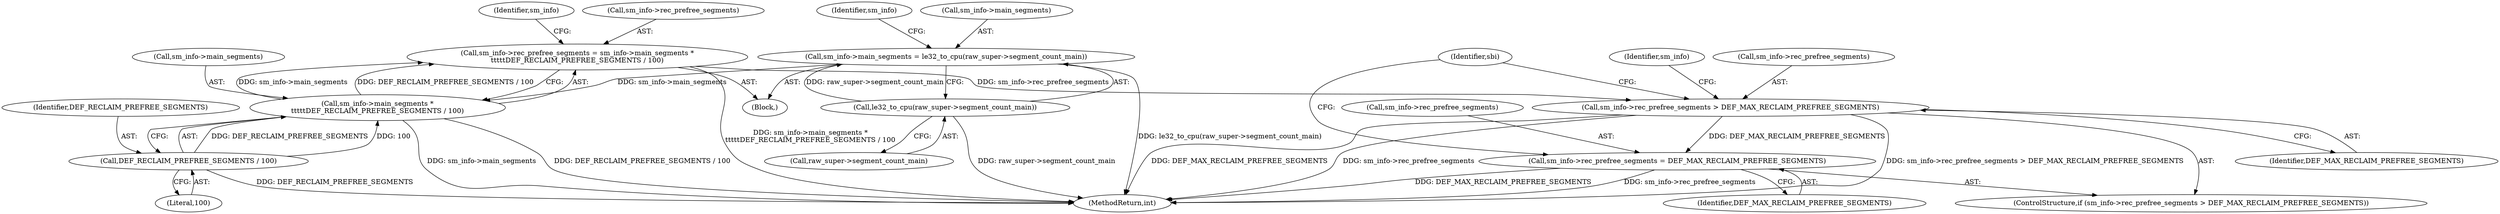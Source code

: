 digraph "0_linux_d4fdf8ba0e5808ba9ad6b44337783bd9935e0982@API" {
"1000202" [label="(Call,sm_info->rec_prefree_segments > DEF_MAX_RECLAIM_PREFREE_SEGMENTS)"];
"1000190" [label="(Call,sm_info->rec_prefree_segments = sm_info->main_segments *\n\t\t\t\t\tDEF_RECLAIM_PREFREE_SEGMENTS / 100)"];
"1000194" [label="(Call,sm_info->main_segments *\n\t\t\t\t\tDEF_RECLAIM_PREFREE_SEGMENTS / 100)"];
"1000174" [label="(Call,sm_info->main_segments = le32_to_cpu(raw_super->segment_count_main))"];
"1000178" [label="(Call,le32_to_cpu(raw_super->segment_count_main))"];
"1000198" [label="(Call,DEF_RECLAIM_PREFREE_SEGMENTS / 100)"];
"1000207" [label="(Call,sm_info->rec_prefree_segments = DEF_MAX_RECLAIM_PREFREE_SEGMENTS)"];
"1000204" [label="(Identifier,sm_info)"];
"1000316" [label="(MethodReturn,int)"];
"1000201" [label="(ControlStructure,if (sm_info->rec_prefree_segments > DEF_MAX_RECLAIM_PREFREE_SEGMENTS))"];
"1000211" [label="(Identifier,DEF_MAX_RECLAIM_PREFREE_SEGMENTS)"];
"1000202" [label="(Call,sm_info->rec_prefree_segments > DEF_MAX_RECLAIM_PREFREE_SEGMENTS)"];
"1000198" [label="(Call,DEF_RECLAIM_PREFREE_SEGMENTS / 100)"];
"1000184" [label="(Identifier,sm_info)"];
"1000208" [label="(Call,sm_info->rec_prefree_segments)"];
"1000175" [label="(Call,sm_info->main_segments)"];
"1000195" [label="(Call,sm_info->main_segments)"];
"1000178" [label="(Call,le32_to_cpu(raw_super->segment_count_main))"];
"1000194" [label="(Call,sm_info->main_segments *\n\t\t\t\t\tDEF_RECLAIM_PREFREE_SEGMENTS / 100)"];
"1000190" [label="(Call,sm_info->rec_prefree_segments = sm_info->main_segments *\n\t\t\t\t\tDEF_RECLAIM_PREFREE_SEGMENTS / 100)"];
"1000191" [label="(Call,sm_info->rec_prefree_segments)"];
"1000104" [label="(Block,)"];
"1000200" [label="(Literal,100)"];
"1000179" [label="(Call,raw_super->segment_count_main)"];
"1000199" [label="(Identifier,DEF_RECLAIM_PREFREE_SEGMENTS)"];
"1000209" [label="(Identifier,sm_info)"];
"1000206" [label="(Identifier,DEF_MAX_RECLAIM_PREFREE_SEGMENTS)"];
"1000215" [label="(Identifier,sbi)"];
"1000203" [label="(Call,sm_info->rec_prefree_segments)"];
"1000207" [label="(Call,sm_info->rec_prefree_segments = DEF_MAX_RECLAIM_PREFREE_SEGMENTS)"];
"1000174" [label="(Call,sm_info->main_segments = le32_to_cpu(raw_super->segment_count_main))"];
"1000202" -> "1000201"  [label="AST: "];
"1000202" -> "1000206"  [label="CFG: "];
"1000203" -> "1000202"  [label="AST: "];
"1000206" -> "1000202"  [label="AST: "];
"1000209" -> "1000202"  [label="CFG: "];
"1000215" -> "1000202"  [label="CFG: "];
"1000202" -> "1000316"  [label="DDG: DEF_MAX_RECLAIM_PREFREE_SEGMENTS"];
"1000202" -> "1000316"  [label="DDG: sm_info->rec_prefree_segments"];
"1000202" -> "1000316"  [label="DDG: sm_info->rec_prefree_segments > DEF_MAX_RECLAIM_PREFREE_SEGMENTS"];
"1000190" -> "1000202"  [label="DDG: sm_info->rec_prefree_segments"];
"1000202" -> "1000207"  [label="DDG: DEF_MAX_RECLAIM_PREFREE_SEGMENTS"];
"1000190" -> "1000104"  [label="AST: "];
"1000190" -> "1000194"  [label="CFG: "];
"1000191" -> "1000190"  [label="AST: "];
"1000194" -> "1000190"  [label="AST: "];
"1000204" -> "1000190"  [label="CFG: "];
"1000190" -> "1000316"  [label="DDG: sm_info->main_segments *\n\t\t\t\t\tDEF_RECLAIM_PREFREE_SEGMENTS / 100"];
"1000194" -> "1000190"  [label="DDG: sm_info->main_segments"];
"1000194" -> "1000190"  [label="DDG: DEF_RECLAIM_PREFREE_SEGMENTS / 100"];
"1000194" -> "1000198"  [label="CFG: "];
"1000195" -> "1000194"  [label="AST: "];
"1000198" -> "1000194"  [label="AST: "];
"1000194" -> "1000316"  [label="DDG: sm_info->main_segments"];
"1000194" -> "1000316"  [label="DDG: DEF_RECLAIM_PREFREE_SEGMENTS / 100"];
"1000174" -> "1000194"  [label="DDG: sm_info->main_segments"];
"1000198" -> "1000194"  [label="DDG: DEF_RECLAIM_PREFREE_SEGMENTS"];
"1000198" -> "1000194"  [label="DDG: 100"];
"1000174" -> "1000104"  [label="AST: "];
"1000174" -> "1000178"  [label="CFG: "];
"1000175" -> "1000174"  [label="AST: "];
"1000178" -> "1000174"  [label="AST: "];
"1000184" -> "1000174"  [label="CFG: "];
"1000174" -> "1000316"  [label="DDG: le32_to_cpu(raw_super->segment_count_main)"];
"1000178" -> "1000174"  [label="DDG: raw_super->segment_count_main"];
"1000178" -> "1000179"  [label="CFG: "];
"1000179" -> "1000178"  [label="AST: "];
"1000178" -> "1000316"  [label="DDG: raw_super->segment_count_main"];
"1000198" -> "1000200"  [label="CFG: "];
"1000199" -> "1000198"  [label="AST: "];
"1000200" -> "1000198"  [label="AST: "];
"1000198" -> "1000316"  [label="DDG: DEF_RECLAIM_PREFREE_SEGMENTS"];
"1000207" -> "1000201"  [label="AST: "];
"1000207" -> "1000211"  [label="CFG: "];
"1000208" -> "1000207"  [label="AST: "];
"1000211" -> "1000207"  [label="AST: "];
"1000215" -> "1000207"  [label="CFG: "];
"1000207" -> "1000316"  [label="DDG: sm_info->rec_prefree_segments"];
"1000207" -> "1000316"  [label="DDG: DEF_MAX_RECLAIM_PREFREE_SEGMENTS"];
}
